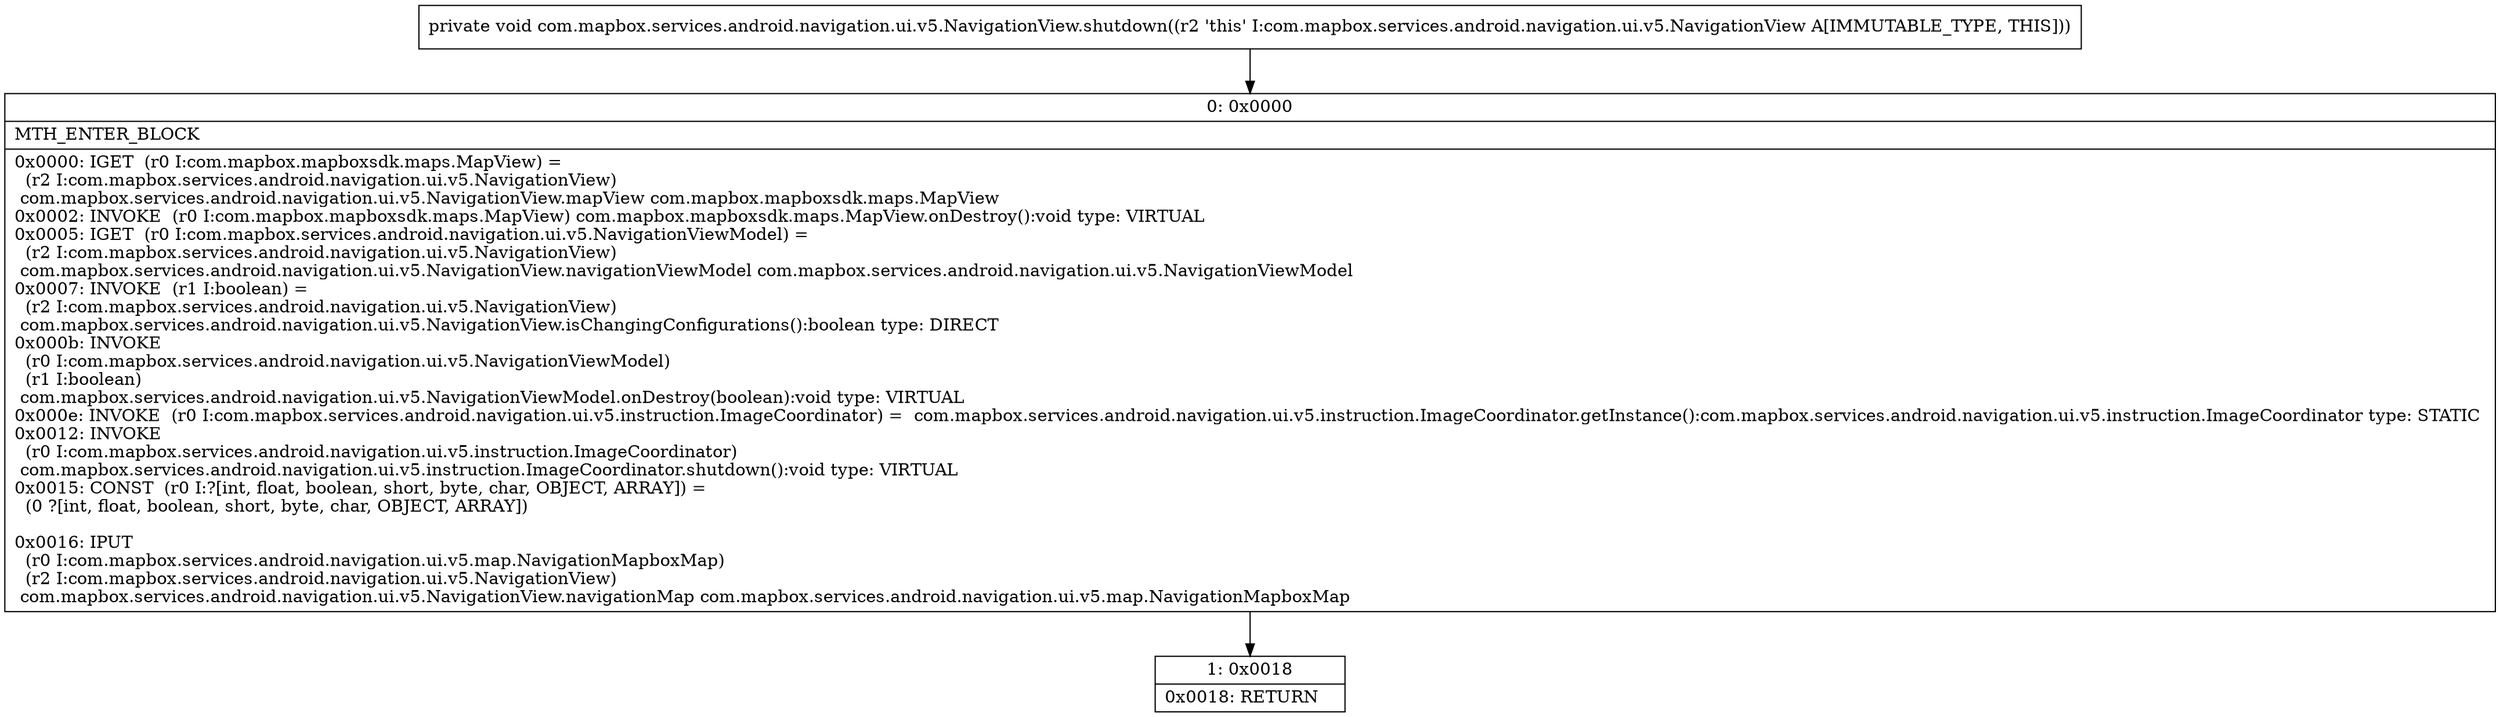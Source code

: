 digraph "CFG forcom.mapbox.services.android.navigation.ui.v5.NavigationView.shutdown()V" {
Node_0 [shape=record,label="{0\:\ 0x0000|MTH_ENTER_BLOCK\l|0x0000: IGET  (r0 I:com.mapbox.mapboxsdk.maps.MapView) = \l  (r2 I:com.mapbox.services.android.navigation.ui.v5.NavigationView)\l com.mapbox.services.android.navigation.ui.v5.NavigationView.mapView com.mapbox.mapboxsdk.maps.MapView \l0x0002: INVOKE  (r0 I:com.mapbox.mapboxsdk.maps.MapView) com.mapbox.mapboxsdk.maps.MapView.onDestroy():void type: VIRTUAL \l0x0005: IGET  (r0 I:com.mapbox.services.android.navigation.ui.v5.NavigationViewModel) = \l  (r2 I:com.mapbox.services.android.navigation.ui.v5.NavigationView)\l com.mapbox.services.android.navigation.ui.v5.NavigationView.navigationViewModel com.mapbox.services.android.navigation.ui.v5.NavigationViewModel \l0x0007: INVOKE  (r1 I:boolean) = \l  (r2 I:com.mapbox.services.android.navigation.ui.v5.NavigationView)\l com.mapbox.services.android.navigation.ui.v5.NavigationView.isChangingConfigurations():boolean type: DIRECT \l0x000b: INVOKE  \l  (r0 I:com.mapbox.services.android.navigation.ui.v5.NavigationViewModel)\l  (r1 I:boolean)\l com.mapbox.services.android.navigation.ui.v5.NavigationViewModel.onDestroy(boolean):void type: VIRTUAL \l0x000e: INVOKE  (r0 I:com.mapbox.services.android.navigation.ui.v5.instruction.ImageCoordinator) =  com.mapbox.services.android.navigation.ui.v5.instruction.ImageCoordinator.getInstance():com.mapbox.services.android.navigation.ui.v5.instruction.ImageCoordinator type: STATIC \l0x0012: INVOKE  \l  (r0 I:com.mapbox.services.android.navigation.ui.v5.instruction.ImageCoordinator)\l com.mapbox.services.android.navigation.ui.v5.instruction.ImageCoordinator.shutdown():void type: VIRTUAL \l0x0015: CONST  (r0 I:?[int, float, boolean, short, byte, char, OBJECT, ARRAY]) = \l  (0 ?[int, float, boolean, short, byte, char, OBJECT, ARRAY])\l \l0x0016: IPUT  \l  (r0 I:com.mapbox.services.android.navigation.ui.v5.map.NavigationMapboxMap)\l  (r2 I:com.mapbox.services.android.navigation.ui.v5.NavigationView)\l com.mapbox.services.android.navigation.ui.v5.NavigationView.navigationMap com.mapbox.services.android.navigation.ui.v5.map.NavigationMapboxMap \l}"];
Node_1 [shape=record,label="{1\:\ 0x0018|0x0018: RETURN   \l}"];
MethodNode[shape=record,label="{private void com.mapbox.services.android.navigation.ui.v5.NavigationView.shutdown((r2 'this' I:com.mapbox.services.android.navigation.ui.v5.NavigationView A[IMMUTABLE_TYPE, THIS])) }"];
MethodNode -> Node_0;
Node_0 -> Node_1;
}

